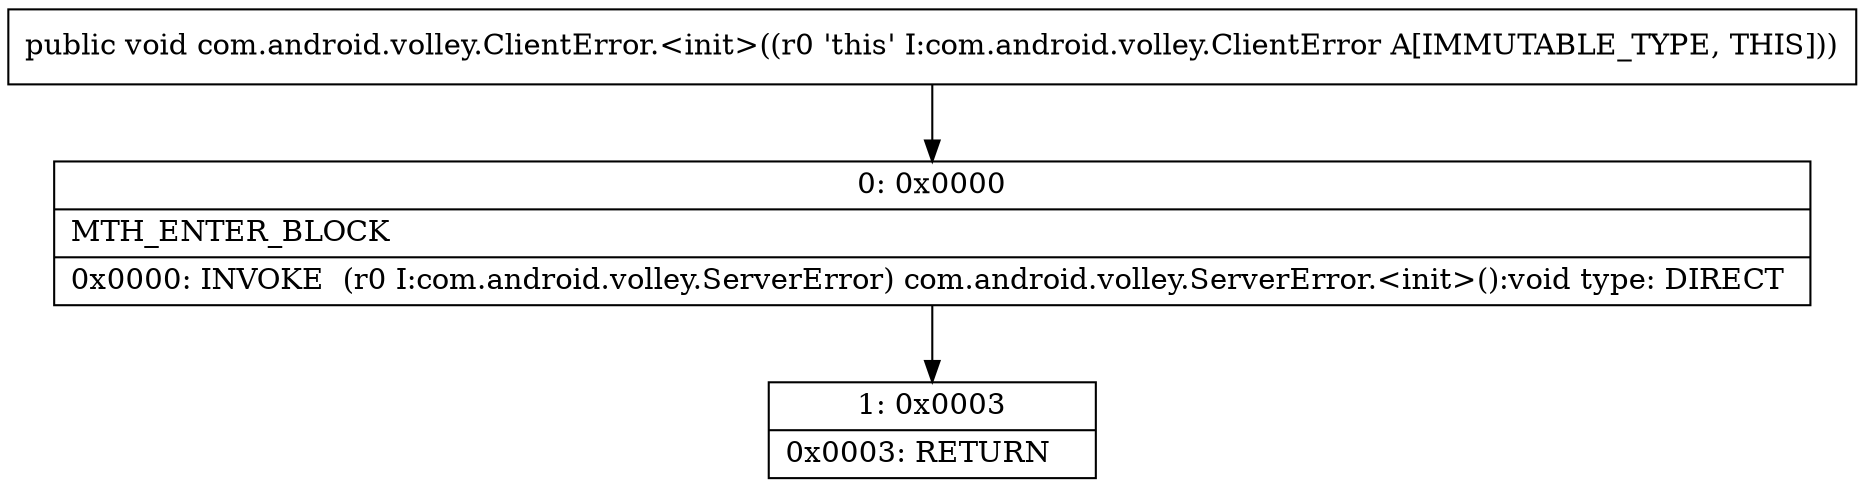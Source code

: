 digraph "CFG forcom.android.volley.ClientError.\<init\>()V" {
Node_0 [shape=record,label="{0\:\ 0x0000|MTH_ENTER_BLOCK\l|0x0000: INVOKE  (r0 I:com.android.volley.ServerError) com.android.volley.ServerError.\<init\>():void type: DIRECT \l}"];
Node_1 [shape=record,label="{1\:\ 0x0003|0x0003: RETURN   \l}"];
MethodNode[shape=record,label="{public void com.android.volley.ClientError.\<init\>((r0 'this' I:com.android.volley.ClientError A[IMMUTABLE_TYPE, THIS])) }"];
MethodNode -> Node_0;
Node_0 -> Node_1;
}

